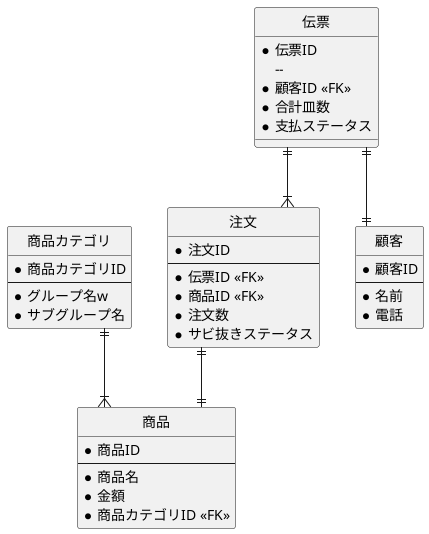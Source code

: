 @startuml references-table

' hide the spot
hide circle
' avoid problems with angled crows feet
skinparam linetype ortho

entity 注文 {
  *注文ID
  --
  *伝票ID <<FK>>
  *商品ID <<FK>>
  *注文数
  *サビ抜きステータス
}

entity 顧客 {
  *顧客ID
  --
  *名前
  *電話
}

entity 商品 {
  *商品ID
  --
  *商品名
  *金額
  *商品カテゴリID <<FK>>
}

entity 商品カテゴリ {
  *商品カテゴリID
  --
  *グループ名w
  *サブグループ名
}

entity 伝票 {
  *伝票ID
  -- 
  *顧客ID <<FK>>
  *合計皿数
  *支払ステータス
}

商品カテゴリ ||--|{ 商品
注文 ||--|| 商品
伝票 ||--|| 顧客
伝票 ||--|{ 注文

@enduml
